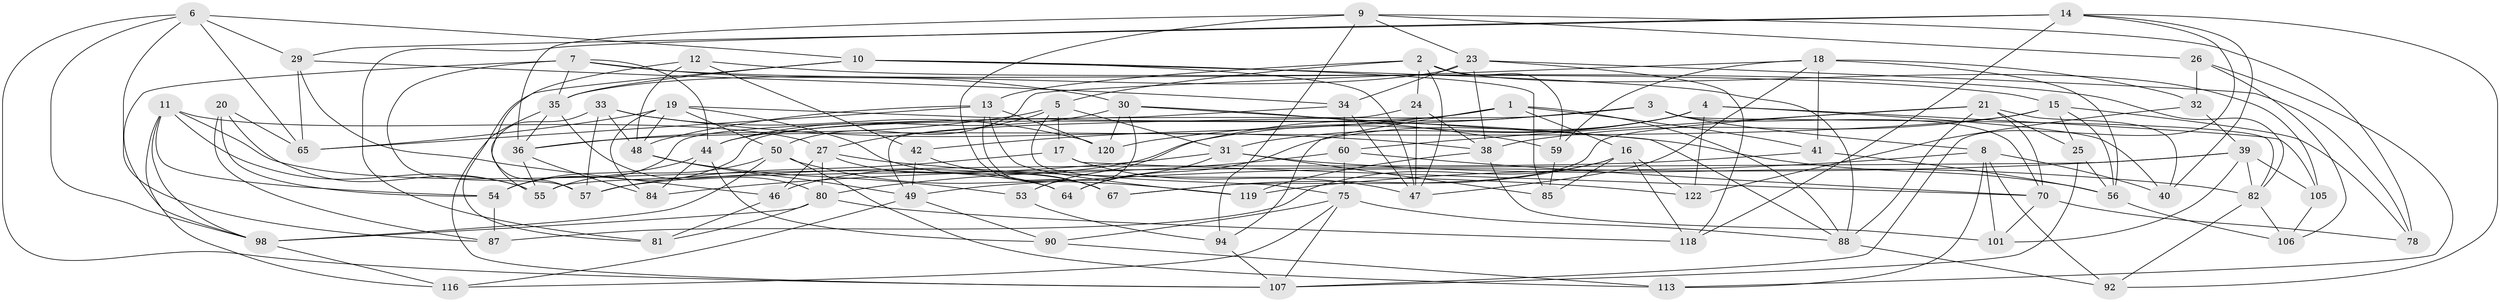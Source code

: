 // Generated by graph-tools (version 1.1) at 2025/52/02/27/25 19:52:30]
// undirected, 79 vertices, 203 edges
graph export_dot {
graph [start="1"]
  node [color=gray90,style=filled];
  1 [super="+114"];
  2 [super="+58"];
  3 [super="+68"];
  4 [super="+69"];
  5 [super="+91"];
  6 [super="+72"];
  7 [super="+45"];
  8 [super="+103"];
  9 [super="+95"];
  10 [super="+51"];
  11 [super="+115"];
  12;
  13 [super="+28"];
  14 [super="+22"];
  15 [super="+52"];
  16 [super="+43"];
  17;
  18 [super="+125"];
  19 [super="+37"];
  20;
  21 [super="+63"];
  23 [super="+102"];
  24;
  25;
  26;
  27 [super="+74"];
  29 [super="+117"];
  30 [super="+66"];
  31 [super="+111"];
  32;
  33 [super="+96"];
  34 [super="+93"];
  35 [super="+71"];
  36 [super="+62"];
  38 [super="+99"];
  39 [super="+76"];
  40;
  41;
  42;
  44 [super="+61"];
  46;
  47 [super="+127"];
  48 [super="+109"];
  49 [super="+108"];
  50 [super="+126"];
  53;
  54 [super="+104"];
  55 [super="+86"];
  56 [super="+123"];
  57 [super="+73"];
  59;
  60 [super="+79"];
  64;
  65 [super="+83"];
  67 [super="+110"];
  70 [super="+77"];
  75 [super="+124"];
  78;
  80 [super="+89"];
  81;
  82 [super="+97"];
  84;
  85;
  87;
  88 [super="+121"];
  90;
  92;
  94;
  98 [super="+100"];
  101;
  105;
  106;
  107 [super="+112"];
  113;
  116;
  118;
  119;
  120;
  122;
  1 -- 42;
  1 -- 16;
  1 -- 41;
  1 -- 44;
  1 -- 94;
  1 -- 88;
  2 -- 5;
  2 -- 13;
  2 -- 24;
  2 -- 105;
  2 -- 59;
  2 -- 47;
  3 -- 53;
  3 -- 8;
  3 -- 120;
  3 -- 82;
  3 -- 70;
  3 -- 54;
  4 -- 64;
  4 -- 46;
  4 -- 40;
  4 -- 105;
  4 -- 122;
  4 -- 31;
  5 -- 31;
  5 -- 17;
  5 -- 75;
  5 -- 27;
  5 -- 36;
  6 -- 87;
  6 -- 107;
  6 -- 65;
  6 -- 29;
  6 -- 10;
  6 -- 98;
  7 -- 98;
  7 -- 30;
  7 -- 57;
  7 -- 82;
  7 -- 35;
  7 -- 44;
  8 -- 101;
  8 -- 119;
  8 -- 40;
  8 -- 92;
  8 -- 113;
  9 -- 36;
  9 -- 26;
  9 -- 94;
  9 -- 78;
  9 -- 23;
  9 -- 67;
  10 -- 81;
  10 -- 47;
  10 -- 88;
  10 -- 35;
  10 -- 85;
  11 -- 54;
  11 -- 27;
  11 -- 64;
  11 -- 116;
  11 -- 55;
  11 -- 98;
  12 -- 42;
  12 -- 15;
  12 -- 48;
  12 -- 57;
  13 -- 67;
  13 -- 65;
  13 -- 120;
  13 -- 48;
  13 -- 119;
  14 -- 92;
  14 -- 107;
  14 -- 81;
  14 -- 40;
  14 -- 118;
  14 -- 29;
  15 -- 38;
  15 -- 56;
  15 -- 25;
  15 -- 36;
  15 -- 78;
  16 -- 87;
  16 -- 85;
  16 -- 122;
  16 -- 67;
  16 -- 118;
  17 -- 57;
  17 -- 47;
  17 -- 70;
  18 -- 32;
  18 -- 59;
  18 -- 47;
  18 -- 56;
  18 -- 41;
  18 -- 50;
  19 -- 65;
  19 -- 84;
  19 -- 56;
  19 -- 48;
  19 -- 67;
  19 -- 50;
  20 -- 87;
  20 -- 55;
  20 -- 65;
  20 -- 54;
  21 -- 70;
  21 -- 60;
  21 -- 88;
  21 -- 40;
  21 -- 25;
  21 -- 67;
  23 -- 35;
  23 -- 34;
  23 -- 38;
  23 -- 118;
  23 -- 78;
  24 -- 47;
  24 -- 38;
  24 -- 49;
  25 -- 107;
  25 -- 56;
  26 -- 32;
  26 -- 113;
  26 -- 106;
  27 -- 64;
  27 -- 80;
  27 -- 122;
  27 -- 46;
  29 -- 65 [weight=2];
  29 -- 46;
  29 -- 34;
  30 -- 53;
  30 -- 88;
  30 -- 59;
  30 -- 120;
  30 -- 44;
  31 -- 64;
  31 -- 85;
  31 -- 82;
  31 -- 84;
  32 -- 122;
  32 -- 39;
  33 -- 48;
  33 -- 120;
  33 -- 55;
  33 -- 57 [weight=2];
  33 -- 38;
  34 -- 54;
  34 -- 60 [weight=2];
  34 -- 47;
  35 -- 36;
  35 -- 80;
  35 -- 107;
  36 -- 84;
  36 -- 55;
  38 -- 101;
  38 -- 119;
  39 -- 101;
  39 -- 105;
  39 -- 55;
  39 -- 82;
  39 -- 49;
  41 -- 57;
  41 -- 56;
  42 -- 49;
  42 -- 67;
  44 -- 90;
  44 -- 84;
  44 -- 54;
  46 -- 81;
  48 -- 53;
  48 -- 49;
  49 -- 116;
  49 -- 90;
  50 -- 113;
  50 -- 55;
  50 -- 119;
  50 -- 98;
  53 -- 94;
  54 -- 87;
  56 -- 106;
  59 -- 85;
  60 -- 75;
  60 -- 80;
  60 -- 70;
  70 -- 101;
  70 -- 78;
  75 -- 90;
  75 -- 107;
  75 -- 88;
  75 -- 116;
  80 -- 118;
  80 -- 98;
  80 -- 81;
  82 -- 92;
  82 -- 106;
  88 -- 92;
  90 -- 113;
  94 -- 107;
  98 -- 116;
  105 -- 106;
}
